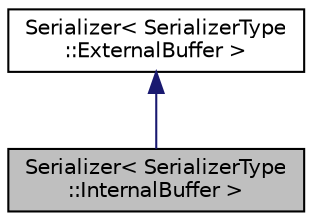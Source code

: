 digraph "Serializer&lt; SerializerType::InternalBuffer &gt;"
{
 // LATEX_PDF_SIZE
  edge [fontname="Helvetica",fontsize="10",labelfontname="Helvetica",labelfontsize="10"];
  node [fontname="Helvetica",fontsize="10",shape=record];
  Node1 [label="Serializer\< SerializerType\l::InternalBuffer \>",height=0.2,width=0.4,color="black", fillcolor="grey75", style="filled", fontcolor="black",tooltip=" "];
  Node2 -> Node1 [dir="back",color="midnightblue",fontsize="10",style="solid",fontname="Helvetica"];
  Node2 [label="Serializer\< SerializerType\l::ExternalBuffer \>",height=0.2,width=0.4,color="black", fillcolor="white", style="filled",URL="$classSerializer_3_01SerializerType_1_1ExternalBuffer_01_4.html",tooltip=" "];
}
